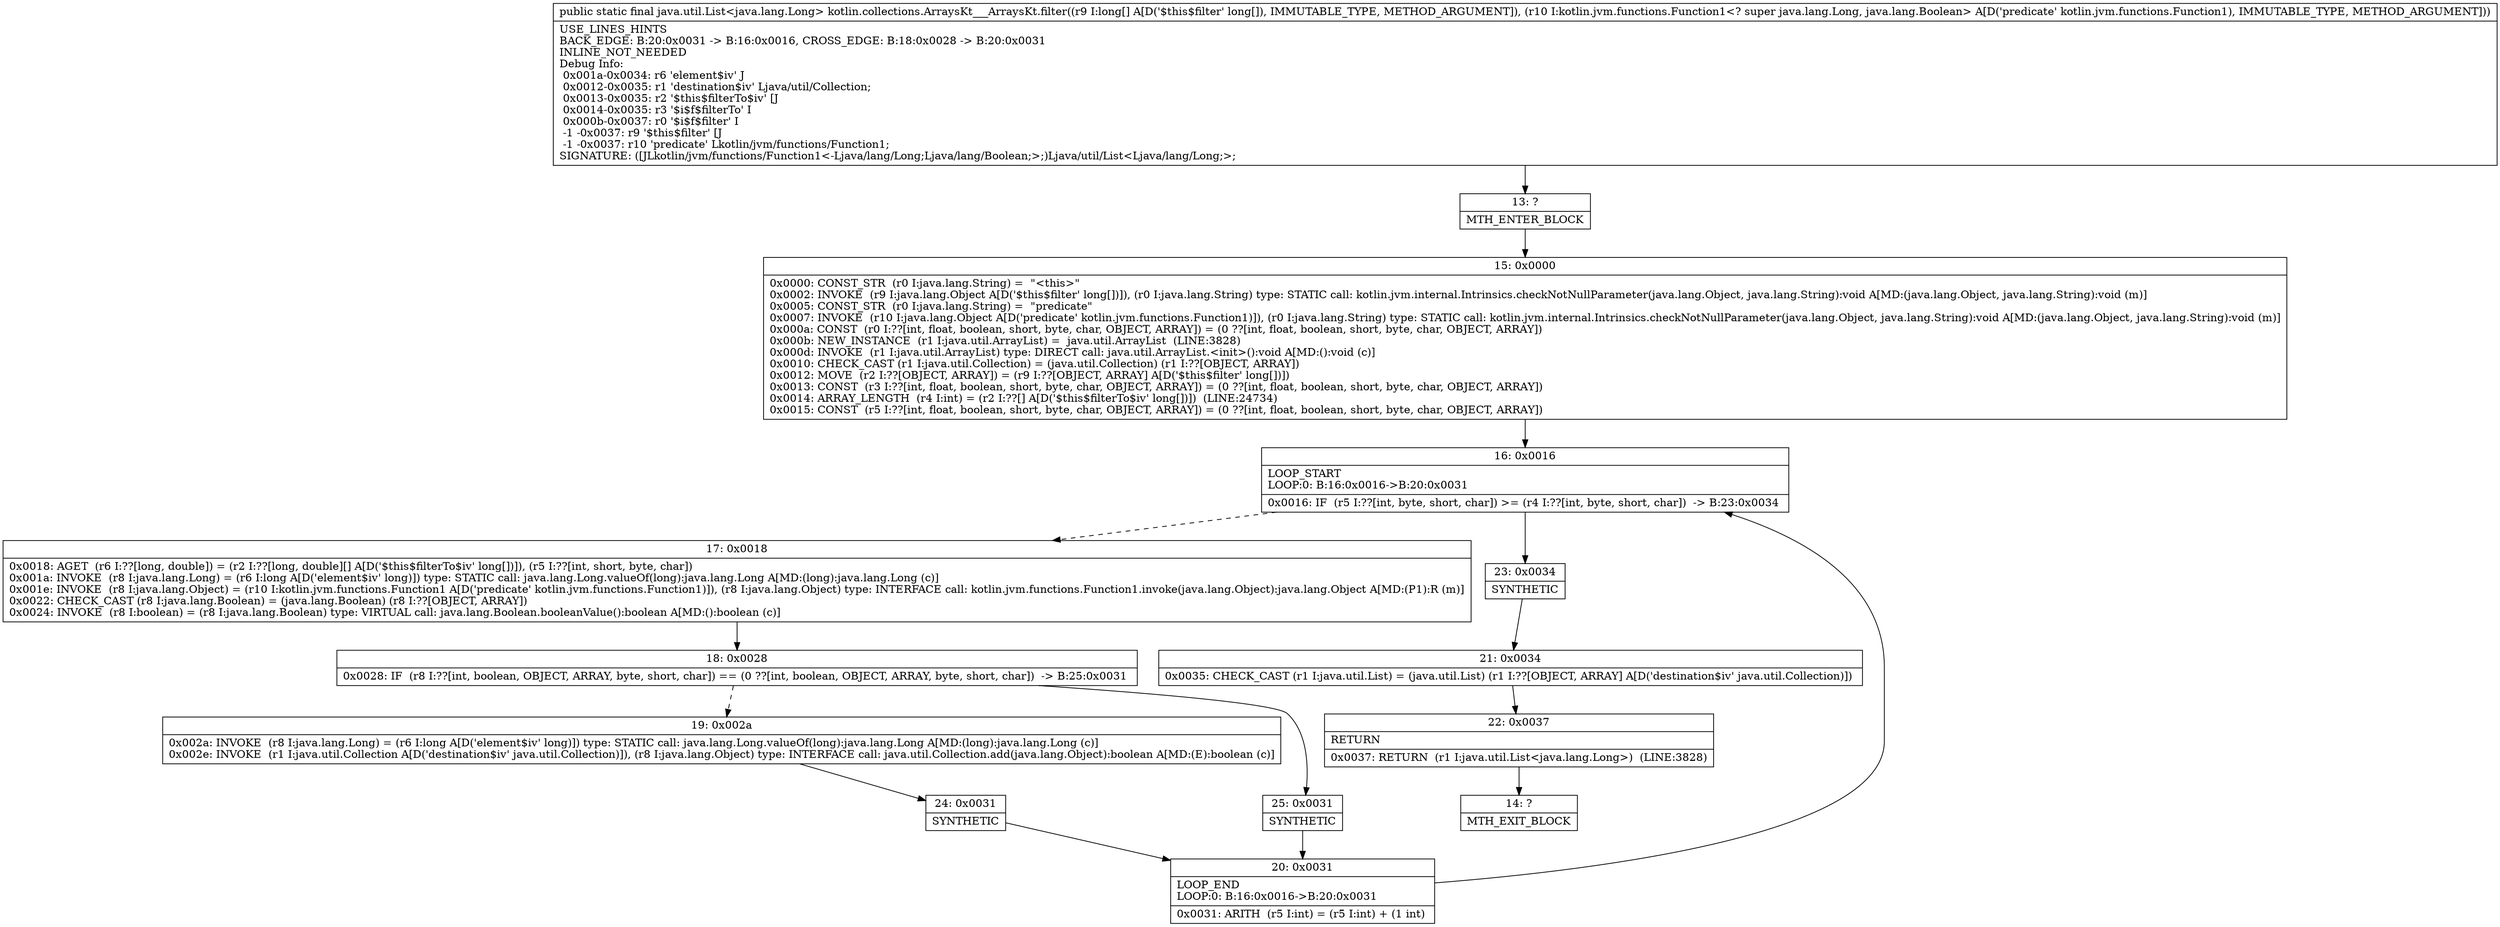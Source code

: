 digraph "CFG forkotlin.collections.ArraysKt___ArraysKt.filter([JLkotlin\/jvm\/functions\/Function1;)Ljava\/util\/List;" {
Node_13 [shape=record,label="{13\:\ ?|MTH_ENTER_BLOCK\l}"];
Node_15 [shape=record,label="{15\:\ 0x0000|0x0000: CONST_STR  (r0 I:java.lang.String) =  \"\<this\>\" \l0x0002: INVOKE  (r9 I:java.lang.Object A[D('$this$filter' long[])]), (r0 I:java.lang.String) type: STATIC call: kotlin.jvm.internal.Intrinsics.checkNotNullParameter(java.lang.Object, java.lang.String):void A[MD:(java.lang.Object, java.lang.String):void (m)]\l0x0005: CONST_STR  (r0 I:java.lang.String) =  \"predicate\" \l0x0007: INVOKE  (r10 I:java.lang.Object A[D('predicate' kotlin.jvm.functions.Function1)]), (r0 I:java.lang.String) type: STATIC call: kotlin.jvm.internal.Intrinsics.checkNotNullParameter(java.lang.Object, java.lang.String):void A[MD:(java.lang.Object, java.lang.String):void (m)]\l0x000a: CONST  (r0 I:??[int, float, boolean, short, byte, char, OBJECT, ARRAY]) = (0 ??[int, float, boolean, short, byte, char, OBJECT, ARRAY]) \l0x000b: NEW_INSTANCE  (r1 I:java.util.ArrayList) =  java.util.ArrayList  (LINE:3828)\l0x000d: INVOKE  (r1 I:java.util.ArrayList) type: DIRECT call: java.util.ArrayList.\<init\>():void A[MD:():void (c)]\l0x0010: CHECK_CAST (r1 I:java.util.Collection) = (java.util.Collection) (r1 I:??[OBJECT, ARRAY]) \l0x0012: MOVE  (r2 I:??[OBJECT, ARRAY]) = (r9 I:??[OBJECT, ARRAY] A[D('$this$filter' long[])]) \l0x0013: CONST  (r3 I:??[int, float, boolean, short, byte, char, OBJECT, ARRAY]) = (0 ??[int, float, boolean, short, byte, char, OBJECT, ARRAY]) \l0x0014: ARRAY_LENGTH  (r4 I:int) = (r2 I:??[] A[D('$this$filterTo$iv' long[])])  (LINE:24734)\l0x0015: CONST  (r5 I:??[int, float, boolean, short, byte, char, OBJECT, ARRAY]) = (0 ??[int, float, boolean, short, byte, char, OBJECT, ARRAY]) \l}"];
Node_16 [shape=record,label="{16\:\ 0x0016|LOOP_START\lLOOP:0: B:16:0x0016\-\>B:20:0x0031\l|0x0016: IF  (r5 I:??[int, byte, short, char]) \>= (r4 I:??[int, byte, short, char])  \-\> B:23:0x0034 \l}"];
Node_17 [shape=record,label="{17\:\ 0x0018|0x0018: AGET  (r6 I:??[long, double]) = (r2 I:??[long, double][] A[D('$this$filterTo$iv' long[])]), (r5 I:??[int, short, byte, char]) \l0x001a: INVOKE  (r8 I:java.lang.Long) = (r6 I:long A[D('element$iv' long)]) type: STATIC call: java.lang.Long.valueOf(long):java.lang.Long A[MD:(long):java.lang.Long (c)]\l0x001e: INVOKE  (r8 I:java.lang.Object) = (r10 I:kotlin.jvm.functions.Function1 A[D('predicate' kotlin.jvm.functions.Function1)]), (r8 I:java.lang.Object) type: INTERFACE call: kotlin.jvm.functions.Function1.invoke(java.lang.Object):java.lang.Object A[MD:(P1):R (m)]\l0x0022: CHECK_CAST (r8 I:java.lang.Boolean) = (java.lang.Boolean) (r8 I:??[OBJECT, ARRAY]) \l0x0024: INVOKE  (r8 I:boolean) = (r8 I:java.lang.Boolean) type: VIRTUAL call: java.lang.Boolean.booleanValue():boolean A[MD:():boolean (c)]\l}"];
Node_18 [shape=record,label="{18\:\ 0x0028|0x0028: IF  (r8 I:??[int, boolean, OBJECT, ARRAY, byte, short, char]) == (0 ??[int, boolean, OBJECT, ARRAY, byte, short, char])  \-\> B:25:0x0031 \l}"];
Node_19 [shape=record,label="{19\:\ 0x002a|0x002a: INVOKE  (r8 I:java.lang.Long) = (r6 I:long A[D('element$iv' long)]) type: STATIC call: java.lang.Long.valueOf(long):java.lang.Long A[MD:(long):java.lang.Long (c)]\l0x002e: INVOKE  (r1 I:java.util.Collection A[D('destination$iv' java.util.Collection)]), (r8 I:java.lang.Object) type: INTERFACE call: java.util.Collection.add(java.lang.Object):boolean A[MD:(E):boolean (c)]\l}"];
Node_24 [shape=record,label="{24\:\ 0x0031|SYNTHETIC\l}"];
Node_20 [shape=record,label="{20\:\ 0x0031|LOOP_END\lLOOP:0: B:16:0x0016\-\>B:20:0x0031\l|0x0031: ARITH  (r5 I:int) = (r5 I:int) + (1 int) \l}"];
Node_25 [shape=record,label="{25\:\ 0x0031|SYNTHETIC\l}"];
Node_23 [shape=record,label="{23\:\ 0x0034|SYNTHETIC\l}"];
Node_21 [shape=record,label="{21\:\ 0x0034|0x0035: CHECK_CAST (r1 I:java.util.List) = (java.util.List) (r1 I:??[OBJECT, ARRAY] A[D('destination$iv' java.util.Collection)]) \l}"];
Node_22 [shape=record,label="{22\:\ 0x0037|RETURN\l|0x0037: RETURN  (r1 I:java.util.List\<java.lang.Long\>)  (LINE:3828)\l}"];
Node_14 [shape=record,label="{14\:\ ?|MTH_EXIT_BLOCK\l}"];
MethodNode[shape=record,label="{public static final java.util.List\<java.lang.Long\> kotlin.collections.ArraysKt___ArraysKt.filter((r9 I:long[] A[D('$this$filter' long[]), IMMUTABLE_TYPE, METHOD_ARGUMENT]), (r10 I:kotlin.jvm.functions.Function1\<? super java.lang.Long, java.lang.Boolean\> A[D('predicate' kotlin.jvm.functions.Function1), IMMUTABLE_TYPE, METHOD_ARGUMENT]))  | USE_LINES_HINTS\lBACK_EDGE: B:20:0x0031 \-\> B:16:0x0016, CROSS_EDGE: B:18:0x0028 \-\> B:20:0x0031\lINLINE_NOT_NEEDED\lDebug Info:\l  0x001a\-0x0034: r6 'element$iv' J\l  0x0012\-0x0035: r1 'destination$iv' Ljava\/util\/Collection;\l  0x0013\-0x0035: r2 '$this$filterTo$iv' [J\l  0x0014\-0x0035: r3 '$i$f$filterTo' I\l  0x000b\-0x0037: r0 '$i$f$filter' I\l  \-1 \-0x0037: r9 '$this$filter' [J\l  \-1 \-0x0037: r10 'predicate' Lkotlin\/jvm\/functions\/Function1;\lSIGNATURE: ([JLkotlin\/jvm\/functions\/Function1\<\-Ljava\/lang\/Long;Ljava\/lang\/Boolean;\>;)Ljava\/util\/List\<Ljava\/lang\/Long;\>;\l}"];
MethodNode -> Node_13;Node_13 -> Node_15;
Node_15 -> Node_16;
Node_16 -> Node_17[style=dashed];
Node_16 -> Node_23;
Node_17 -> Node_18;
Node_18 -> Node_19[style=dashed];
Node_18 -> Node_25;
Node_19 -> Node_24;
Node_24 -> Node_20;
Node_20 -> Node_16;
Node_25 -> Node_20;
Node_23 -> Node_21;
Node_21 -> Node_22;
Node_22 -> Node_14;
}

